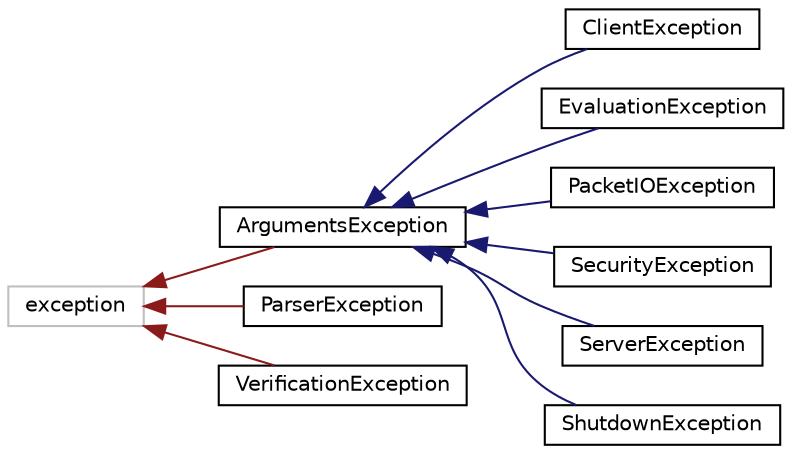 digraph "Graphical Class Hierarchy"
{
  edge [fontname="Helvetica",fontsize="10",labelfontname="Helvetica",labelfontsize="10"];
  node [fontname="Helvetica",fontsize="10",shape=record];
  rankdir="LR";
  Node1 [label="exception",height=0.2,width=0.4,color="grey75", fillcolor="white", style="filled"];
  Node1 -> Node2 [dir="back",color="firebrick4",fontsize="10",style="solid",fontname="Helvetica"];
  Node2 [label="ArgumentsException",height=0.2,width=0.4,color="black", fillcolor="white", style="filled",URL="$classArgumentsException.html"];
  Node2 -> Node3 [dir="back",color="midnightblue",fontsize="10",style="solid",fontname="Helvetica"];
  Node3 [label="ClientException",height=0.2,width=0.4,color="black", fillcolor="white", style="filled",URL="$classClientException.html"];
  Node2 -> Node4 [dir="back",color="midnightblue",fontsize="10",style="solid",fontname="Helvetica"];
  Node4 [label="EvaluationException",height=0.2,width=0.4,color="black", fillcolor="white", style="filled",URL="$classEvaluationException.html"];
  Node2 -> Node5 [dir="back",color="midnightblue",fontsize="10",style="solid",fontname="Helvetica"];
  Node5 [label="PacketIOException",height=0.2,width=0.4,color="black", fillcolor="white", style="filled",URL="$classPacketIOException.html"];
  Node2 -> Node6 [dir="back",color="midnightblue",fontsize="10",style="solid",fontname="Helvetica"];
  Node6 [label="SecurityException",height=0.2,width=0.4,color="black", fillcolor="white", style="filled",URL="$classSecurityException.html"];
  Node2 -> Node7 [dir="back",color="midnightblue",fontsize="10",style="solid",fontname="Helvetica"];
  Node7 [label="ServerException",height=0.2,width=0.4,color="black", fillcolor="white", style="filled",URL="$classServerException.html"];
  Node2 -> Node8 [dir="back",color="midnightblue",fontsize="10",style="solid",fontname="Helvetica"];
  Node8 [label="ShutdownException",height=0.2,width=0.4,color="black", fillcolor="white", style="filled",URL="$classShutdownException.html"];
  Node1 -> Node9 [dir="back",color="firebrick4",fontsize="10",style="solid",fontname="Helvetica"];
  Node9 [label="ParserException",height=0.2,width=0.4,color="black", fillcolor="white", style="filled",URL="$classParserException.html"];
  Node1 -> Node10 [dir="back",color="firebrick4",fontsize="10",style="solid",fontname="Helvetica"];
  Node10 [label="VerificationException",height=0.2,width=0.4,color="black", fillcolor="white", style="filled",URL="$classVerificationException.html"];
}
